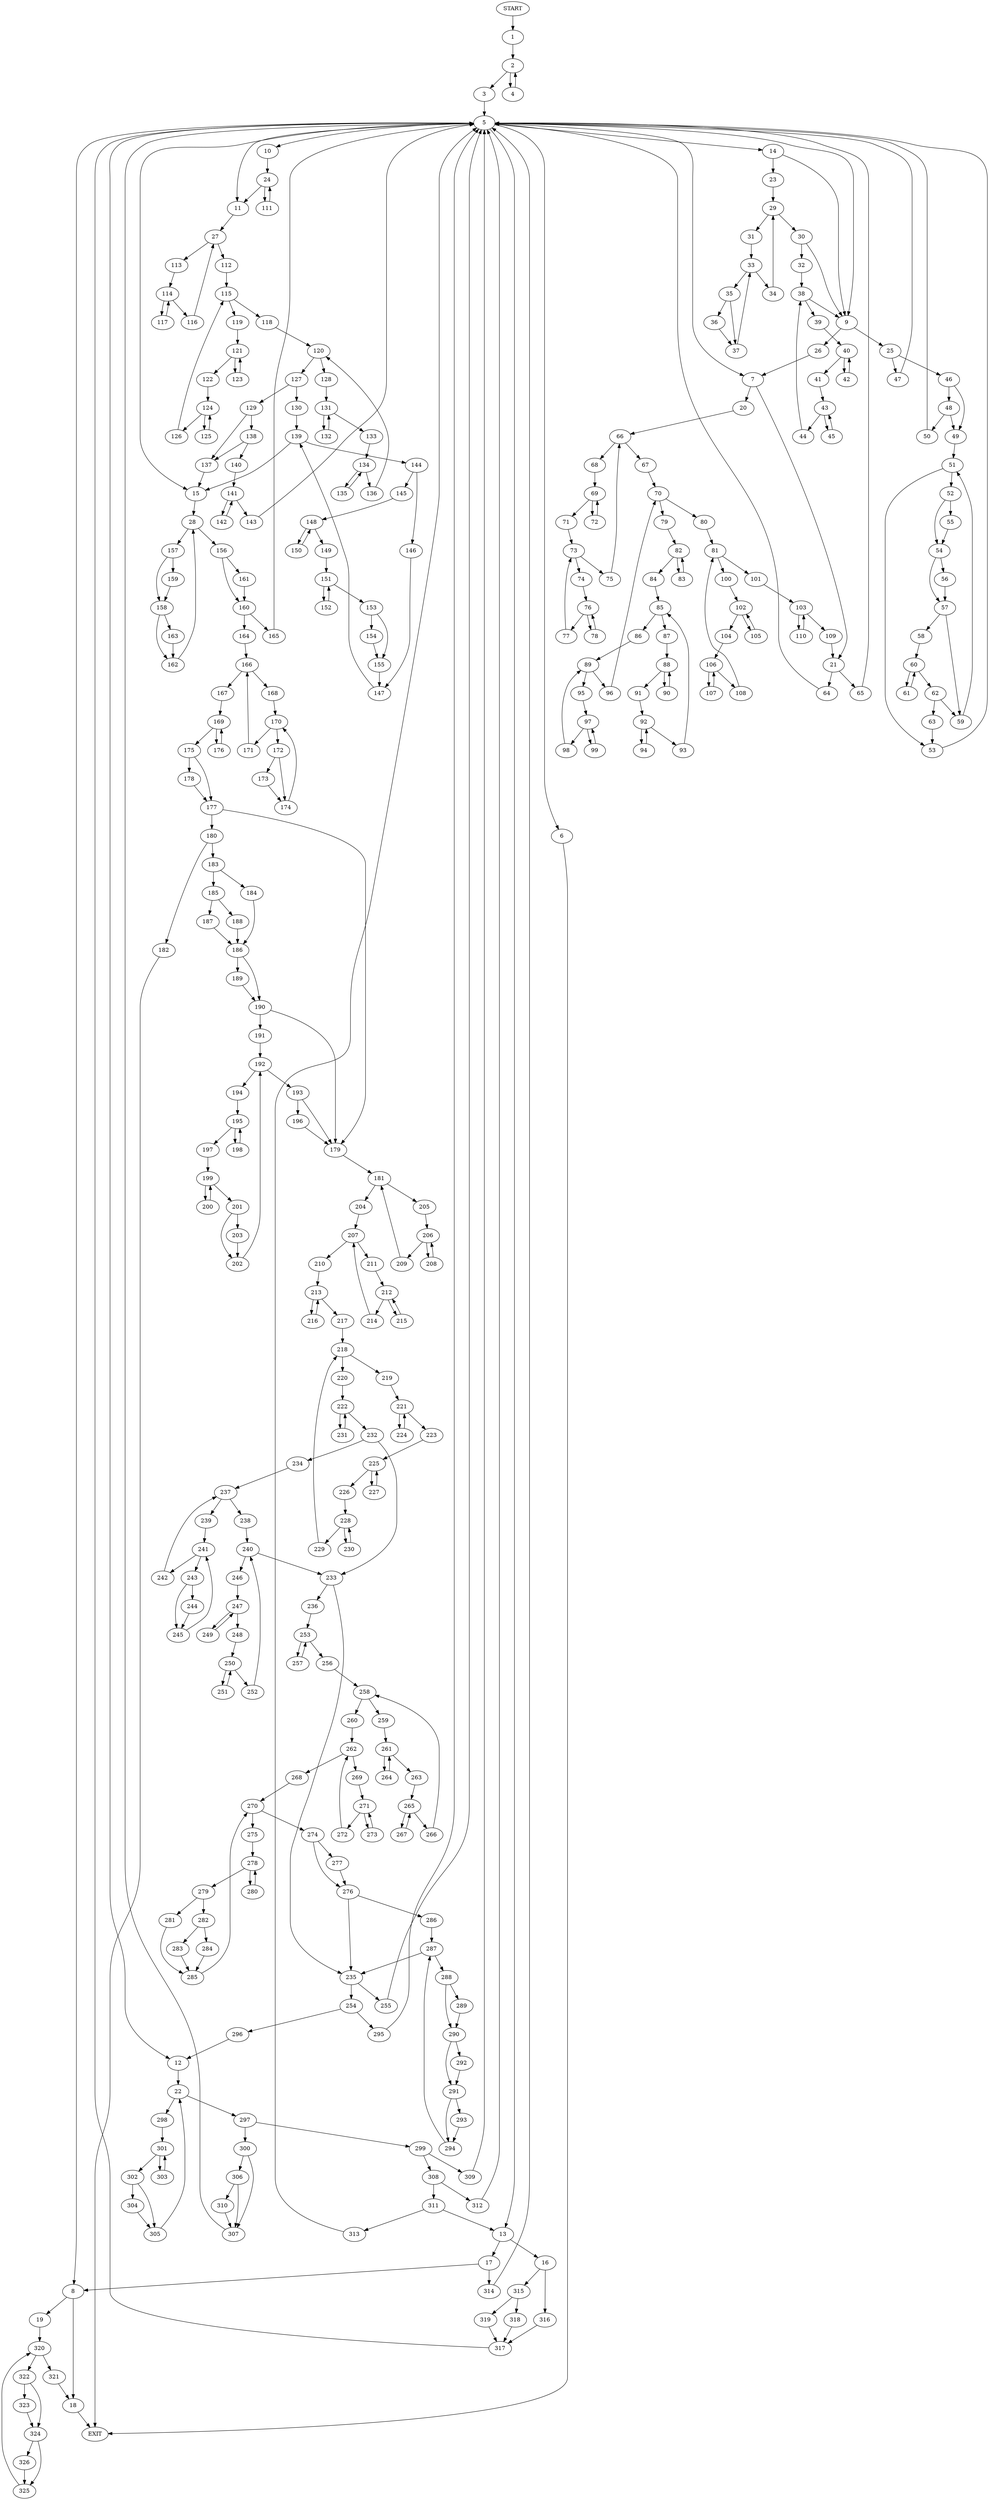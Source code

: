 digraph {
0 [label="START"]
327 [label="EXIT"]
0 -> 1
1 -> 2
2 -> 3
2 -> 4
3 -> 5
4 -> 2
5 -> 6
5 -> 7
5 -> 8
5 -> 9
5 -> 10
5 -> 11
5 -> 12
5 -> 13
5 -> 14
5 -> 15
13 -> 16
13 -> 17
8 -> 18
8 -> 19
7 -> 20
7 -> 21
12 -> 22
6 -> 327
14 -> 23
14 -> 9
10 -> 24
9 -> 25
9 -> 26
11 -> 27
15 -> 28
23 -> 29
29 -> 30
29 -> 31
30 -> 32
30 -> 9
31 -> 33
33 -> 34
33 -> 35
35 -> 36
35 -> 37
34 -> 29
36 -> 37
37 -> 33
32 -> 38
38 -> 39
38 -> 9
39 -> 40
40 -> 41
40 -> 42
42 -> 40
41 -> 43
43 -> 44
43 -> 45
44 -> 38
45 -> 43
26 -> 7
25 -> 46
25 -> 47
47 -> 5
46 -> 48
46 -> 49
48 -> 50
48 -> 49
49 -> 51
50 -> 5
51 -> 52
51 -> 53
52 -> 54
52 -> 55
53 -> 5
55 -> 54
54 -> 56
54 -> 57
57 -> 58
57 -> 59
56 -> 57
59 -> 51
58 -> 60
60 -> 61
60 -> 62
62 -> 59
62 -> 63
61 -> 60
63 -> 53
21 -> 64
21 -> 65
20 -> 66
66 -> 67
66 -> 68
68 -> 69
67 -> 70
69 -> 71
69 -> 72
72 -> 69
71 -> 73
73 -> 74
73 -> 75
74 -> 76
75 -> 66
76 -> 77
76 -> 78
78 -> 76
77 -> 73
70 -> 79
70 -> 80
80 -> 81
79 -> 82
82 -> 83
82 -> 84
83 -> 82
84 -> 85
85 -> 86
85 -> 87
87 -> 88
86 -> 89
88 -> 90
88 -> 91
90 -> 88
91 -> 92
92 -> 93
92 -> 94
94 -> 92
93 -> 85
89 -> 95
89 -> 96
96 -> 70
95 -> 97
97 -> 98
97 -> 99
99 -> 97
98 -> 89
81 -> 100
81 -> 101
100 -> 102
101 -> 103
102 -> 104
102 -> 105
104 -> 106
105 -> 102
106 -> 107
106 -> 108
107 -> 106
108 -> 81
103 -> 109
103 -> 110
109 -> 21
110 -> 103
64 -> 5
65 -> 5
24 -> 111
24 -> 11
111 -> 24
27 -> 112
27 -> 113
113 -> 114
112 -> 115
114 -> 116
114 -> 117
117 -> 114
116 -> 27
115 -> 118
115 -> 119
118 -> 120
119 -> 121
121 -> 122
121 -> 123
123 -> 121
122 -> 124
124 -> 125
124 -> 126
126 -> 115
125 -> 124
120 -> 127
120 -> 128
127 -> 129
127 -> 130
128 -> 131
131 -> 132
131 -> 133
132 -> 131
133 -> 134
134 -> 135
134 -> 136
136 -> 120
135 -> 134
129 -> 137
129 -> 138
130 -> 139
138 -> 137
138 -> 140
137 -> 15
140 -> 141
141 -> 142
141 -> 143
142 -> 141
143 -> 5
139 -> 144
139 -> 15
144 -> 145
144 -> 146
146 -> 147
145 -> 148
147 -> 139
148 -> 149
148 -> 150
149 -> 151
150 -> 148
151 -> 152
151 -> 153
153 -> 154
153 -> 155
152 -> 151
154 -> 155
155 -> 147
28 -> 156
28 -> 157
157 -> 158
157 -> 159
156 -> 160
156 -> 161
158 -> 162
158 -> 163
159 -> 158
162 -> 28
163 -> 162
160 -> 164
160 -> 165
161 -> 160
165 -> 5
164 -> 166
166 -> 167
166 -> 168
167 -> 169
168 -> 170
170 -> 171
170 -> 172
172 -> 173
172 -> 174
171 -> 166
174 -> 170
173 -> 174
169 -> 175
169 -> 176
176 -> 169
175 -> 177
175 -> 178
178 -> 177
177 -> 179
177 -> 180
179 -> 181
180 -> 182
180 -> 183
183 -> 184
183 -> 185
182 -> 327
184 -> 186
185 -> 187
185 -> 188
186 -> 189
186 -> 190
188 -> 186
187 -> 186
190 -> 191
190 -> 179
189 -> 190
191 -> 192
192 -> 193
192 -> 194
194 -> 195
193 -> 179
193 -> 196
195 -> 197
195 -> 198
198 -> 195
197 -> 199
199 -> 200
199 -> 201
200 -> 199
201 -> 202
201 -> 203
202 -> 192
203 -> 202
196 -> 179
181 -> 204
181 -> 205
205 -> 206
204 -> 207
206 -> 208
206 -> 209
208 -> 206
209 -> 181
207 -> 210
207 -> 211
211 -> 212
210 -> 213
212 -> 214
212 -> 215
215 -> 212
214 -> 207
213 -> 216
213 -> 217
216 -> 213
217 -> 218
218 -> 219
218 -> 220
219 -> 221
220 -> 222
221 -> 223
221 -> 224
223 -> 225
224 -> 221
225 -> 226
225 -> 227
227 -> 225
226 -> 228
228 -> 229
228 -> 230
230 -> 228
229 -> 218
222 -> 231
222 -> 232
232 -> 233
232 -> 234
231 -> 222
233 -> 235
233 -> 236
234 -> 237
237 -> 238
237 -> 239
238 -> 240
239 -> 241
241 -> 242
241 -> 243
243 -> 244
243 -> 245
242 -> 237
244 -> 245
245 -> 241
240 -> 233
240 -> 246
246 -> 247
247 -> 248
247 -> 249
249 -> 247
248 -> 250
250 -> 251
250 -> 252
252 -> 240
251 -> 250
236 -> 253
235 -> 254
235 -> 255
253 -> 256
253 -> 257
257 -> 253
256 -> 258
258 -> 259
258 -> 260
259 -> 261
260 -> 262
261 -> 263
261 -> 264
263 -> 265
264 -> 261
265 -> 266
265 -> 267
266 -> 258
267 -> 265
262 -> 268
262 -> 269
268 -> 270
269 -> 271
271 -> 272
271 -> 273
273 -> 271
272 -> 262
270 -> 274
270 -> 275
274 -> 276
274 -> 277
275 -> 278
278 -> 279
278 -> 280
280 -> 278
279 -> 281
279 -> 282
282 -> 283
282 -> 284
281 -> 285
285 -> 270
284 -> 285
283 -> 285
276 -> 286
276 -> 235
277 -> 276
286 -> 287
287 -> 288
287 -> 235
288 -> 289
288 -> 290
290 -> 291
290 -> 292
289 -> 290
292 -> 291
291 -> 293
291 -> 294
294 -> 287
293 -> 294
255 -> 5
254 -> 295
254 -> 296
296 -> 12
295 -> 5
22 -> 297
22 -> 298
297 -> 299
297 -> 300
298 -> 301
301 -> 302
301 -> 303
302 -> 304
302 -> 305
303 -> 301
304 -> 305
305 -> 22
300 -> 306
300 -> 307
299 -> 308
299 -> 309
307 -> 5
306 -> 307
306 -> 310
310 -> 307
308 -> 311
308 -> 312
309 -> 5
311 -> 313
311 -> 13
312 -> 5
313 -> 5
17 -> 8
17 -> 314
16 -> 315
16 -> 316
316 -> 317
315 -> 318
315 -> 319
317 -> 5
319 -> 317
318 -> 317
314 -> 5
18 -> 327
19 -> 320
320 -> 321
320 -> 322
321 -> 18
322 -> 323
322 -> 324
323 -> 324
324 -> 325
324 -> 326
326 -> 325
325 -> 320
}
